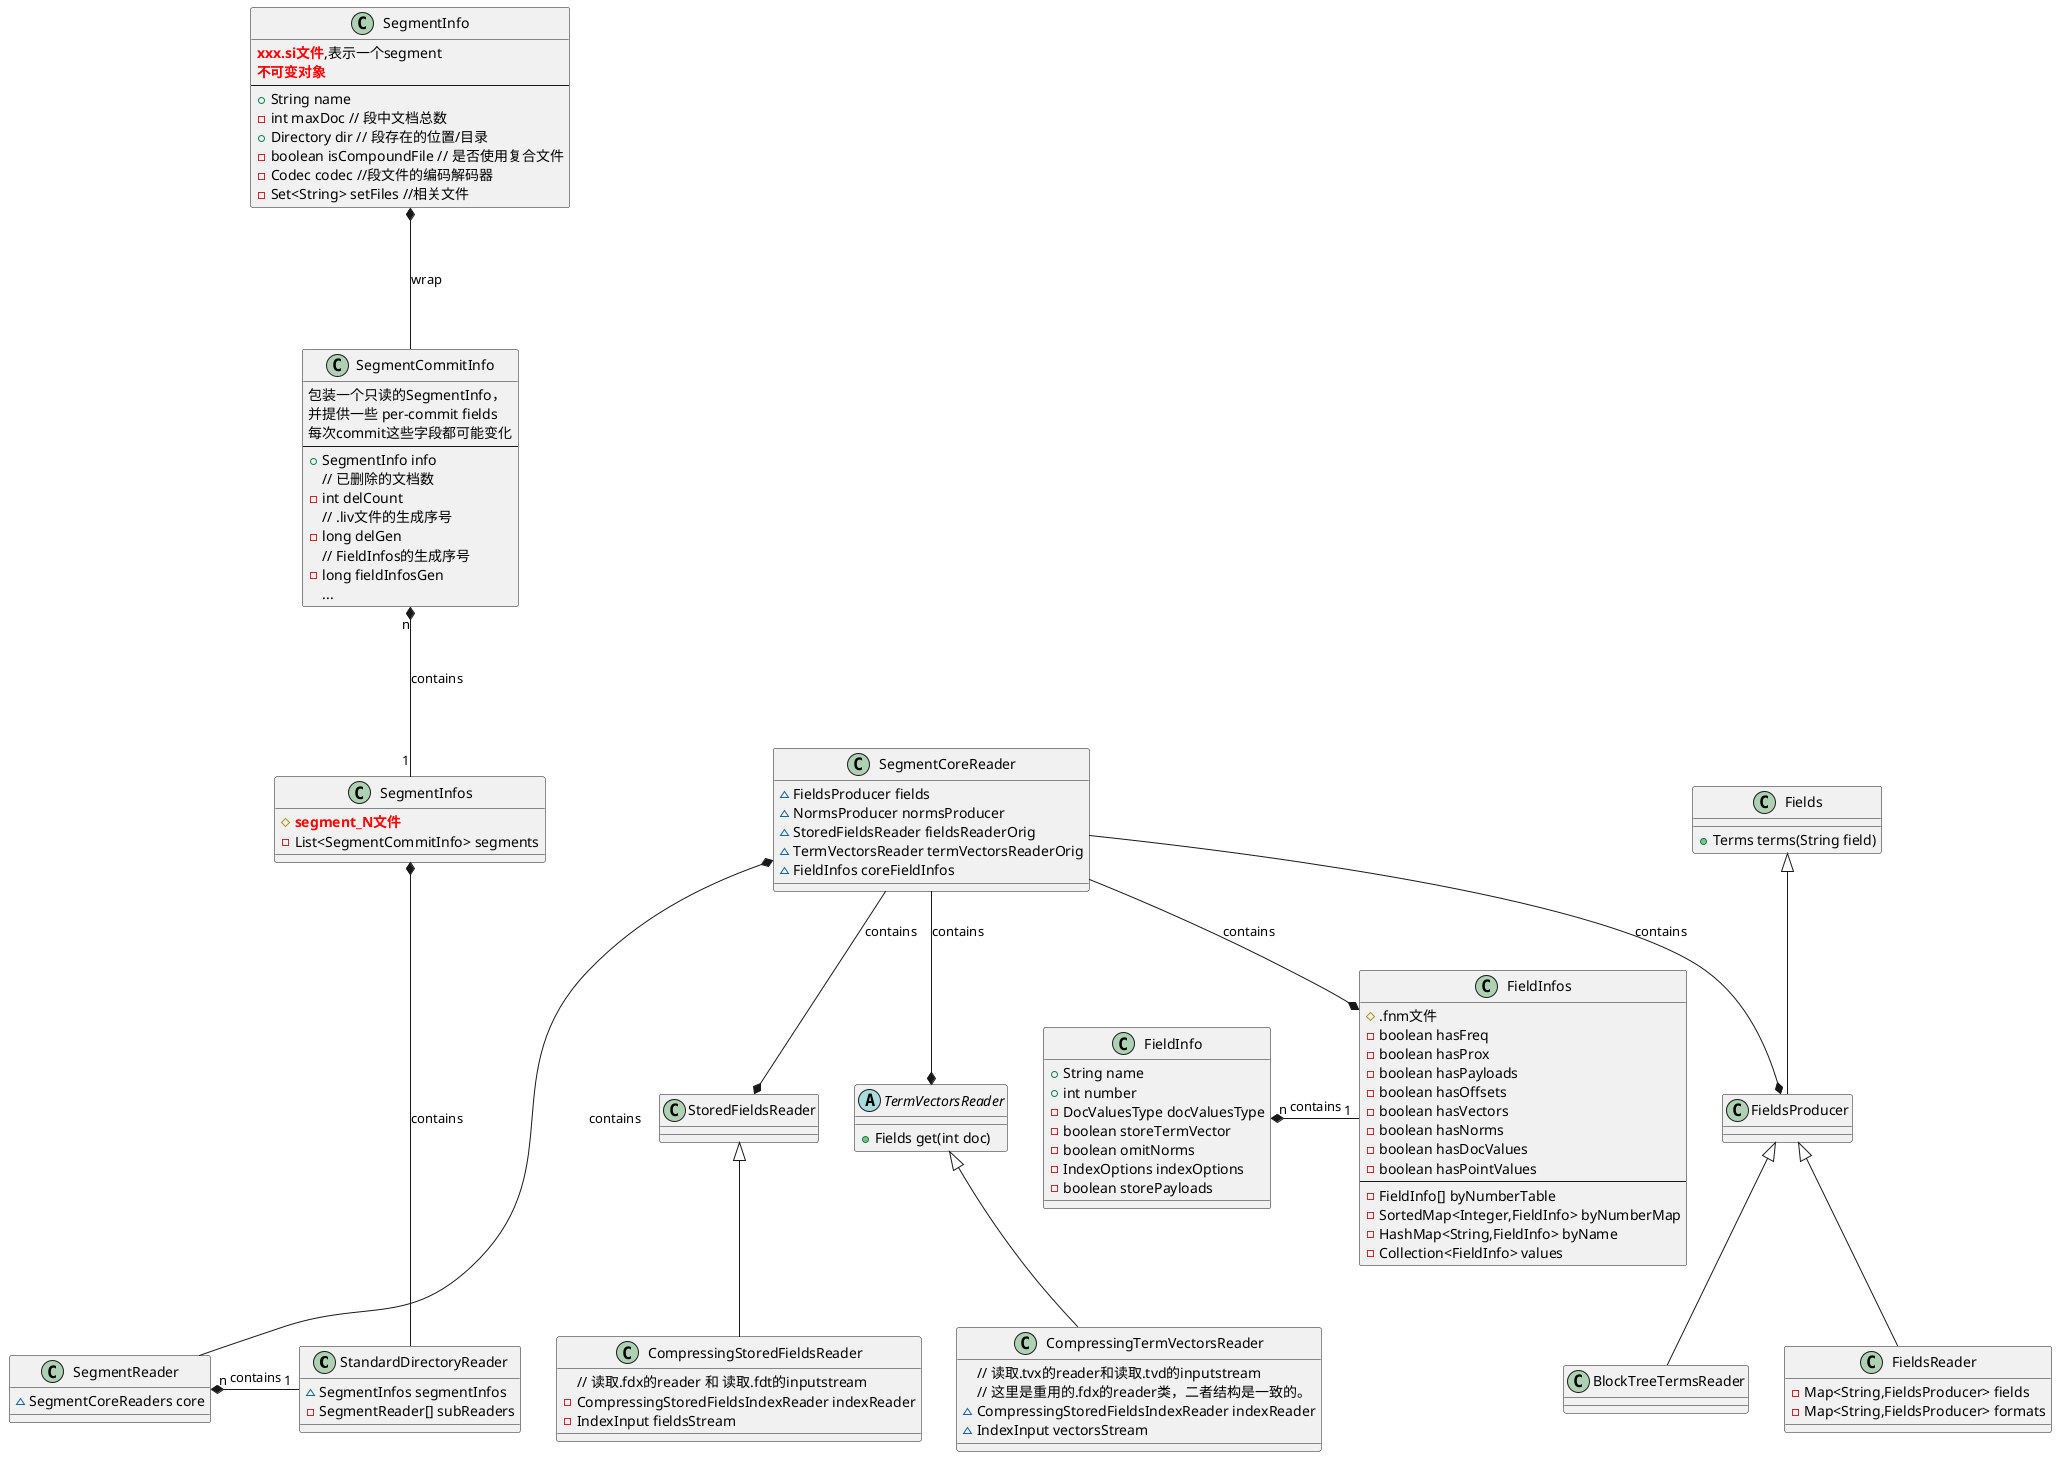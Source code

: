 @startuml
class StandardDirectoryReader{
    ~SegmentInfos segmentInfos
    -SegmentReader[] subReaders
}

class SegmentReader{
    ~SegmentCoreReaders core
}

class SegmentCoreReader{
    ~FieldsProducer fields
    ~NormsProducer normsProducer
    ~StoredFieldsReader fieldsReaderOrig
    ~TermVectorsReader termVectorsReaderOrig
    ~FieldInfos coreFieldInfos
}

class SegmentInfos{
    # <b><font color=red>segment_N文件</font></b>
    -List<SegmentCommitInfo> segments
}

class SegmentCommitInfo{
    包装一个只读的SegmentInfo，
    并提供一些 per-commit fields
    每次commit这些字段都可能变化
    ---
    +SegmentInfo info
    // 已删除的文档数
    -int delCount
    // .liv文件的生成序号
    -long delGen
    // FieldInfos的生成序号
    -long fieldInfosGen
    ...
}

class SegmentInfo{
    <b><font color=red>xxx.si文件</font></b>,表示一个segment
    <b><font color=red>不可变对象
    ---
    +String name
    -int maxDoc // 段中文档总数
    +Directory dir // 段存在的位置/目录
    -boolean isCompoundFile // 是否使用复合文件
    -Codec codec //段文件的编码解码器
    -Set<String> setFiles //相关文件
}

class FieldInfos{
    # .fnm文件
    -boolean hasFreq
    -boolean hasProx
    -boolean hasPayloads
    -boolean hasOffsets
    -boolean hasVectors
    -boolean hasNorms
    -boolean hasDocValues
    -boolean hasPointValues
    --
    -FieldInfo[] byNumberTable
    -SortedMap<Integer,FieldInfo> byNumberMap
    -HashMap<String,FieldInfo> byName
    -Collection<FieldInfo> values
}

class FieldInfo{
    +String name
    +int number
    -DocValuesType docValuesType
    -boolean storeTermVector
    -boolean omitNorms
    -IndexOptions indexOptions
    -boolean storePayloads
}

class FieldsReader extends FieldsProducer{
    -Map<String,FieldsProducer> fields
    -Map<String,FieldsProducer> formats
}

class BlockTreeTermsReader extends FieldsProducer{
}

class CompressingStoredFieldsReader extends StoredFieldsReader{
    // 读取.fdx的reader 和 读取.fdt的inputstream
    -CompressingStoredFieldsIndexReader indexReader
    -IndexInput fieldsStream
}

abstract class TermVectorsReader{
    +Fields get(int doc)
}

class CompressingTermVectorsReader extends TermVectorsReader{
    // 读取.tvx的reader和读取.tvd的inputstream
    // 这里是重用的.fdx的reader类，二者结构是一致的。
    ~CompressingStoredFieldsIndexReader indexReader
    ~IndexInput vectorsStream
}

class FieldsProducer extends Fields{

}

class Fields{
    +Terms terms(String field)
}

FieldInfos "1" -left---*  "n" FieldInfo : contains

SegmentCoreReader --* FieldInfos : contains
SegmentCoreReader --* FieldsProducer : contains
SegmentCoreReader --* StoredFieldsReader : contains
SegmentCoreReader --* TermVectorsReader : contains

SegmentReader -up--* SegmentCoreReader : contains
StandardDirectoryReader "1" -left--* "n" SegmentReader : contains
StandardDirectoryReader -up--* SegmentInfos : contains
SegmentInfos "1" -up--*  "n" SegmentCommitInfo : contains
SegmentCommitInfo -up--*  SegmentInfo : wrap

@enduml
